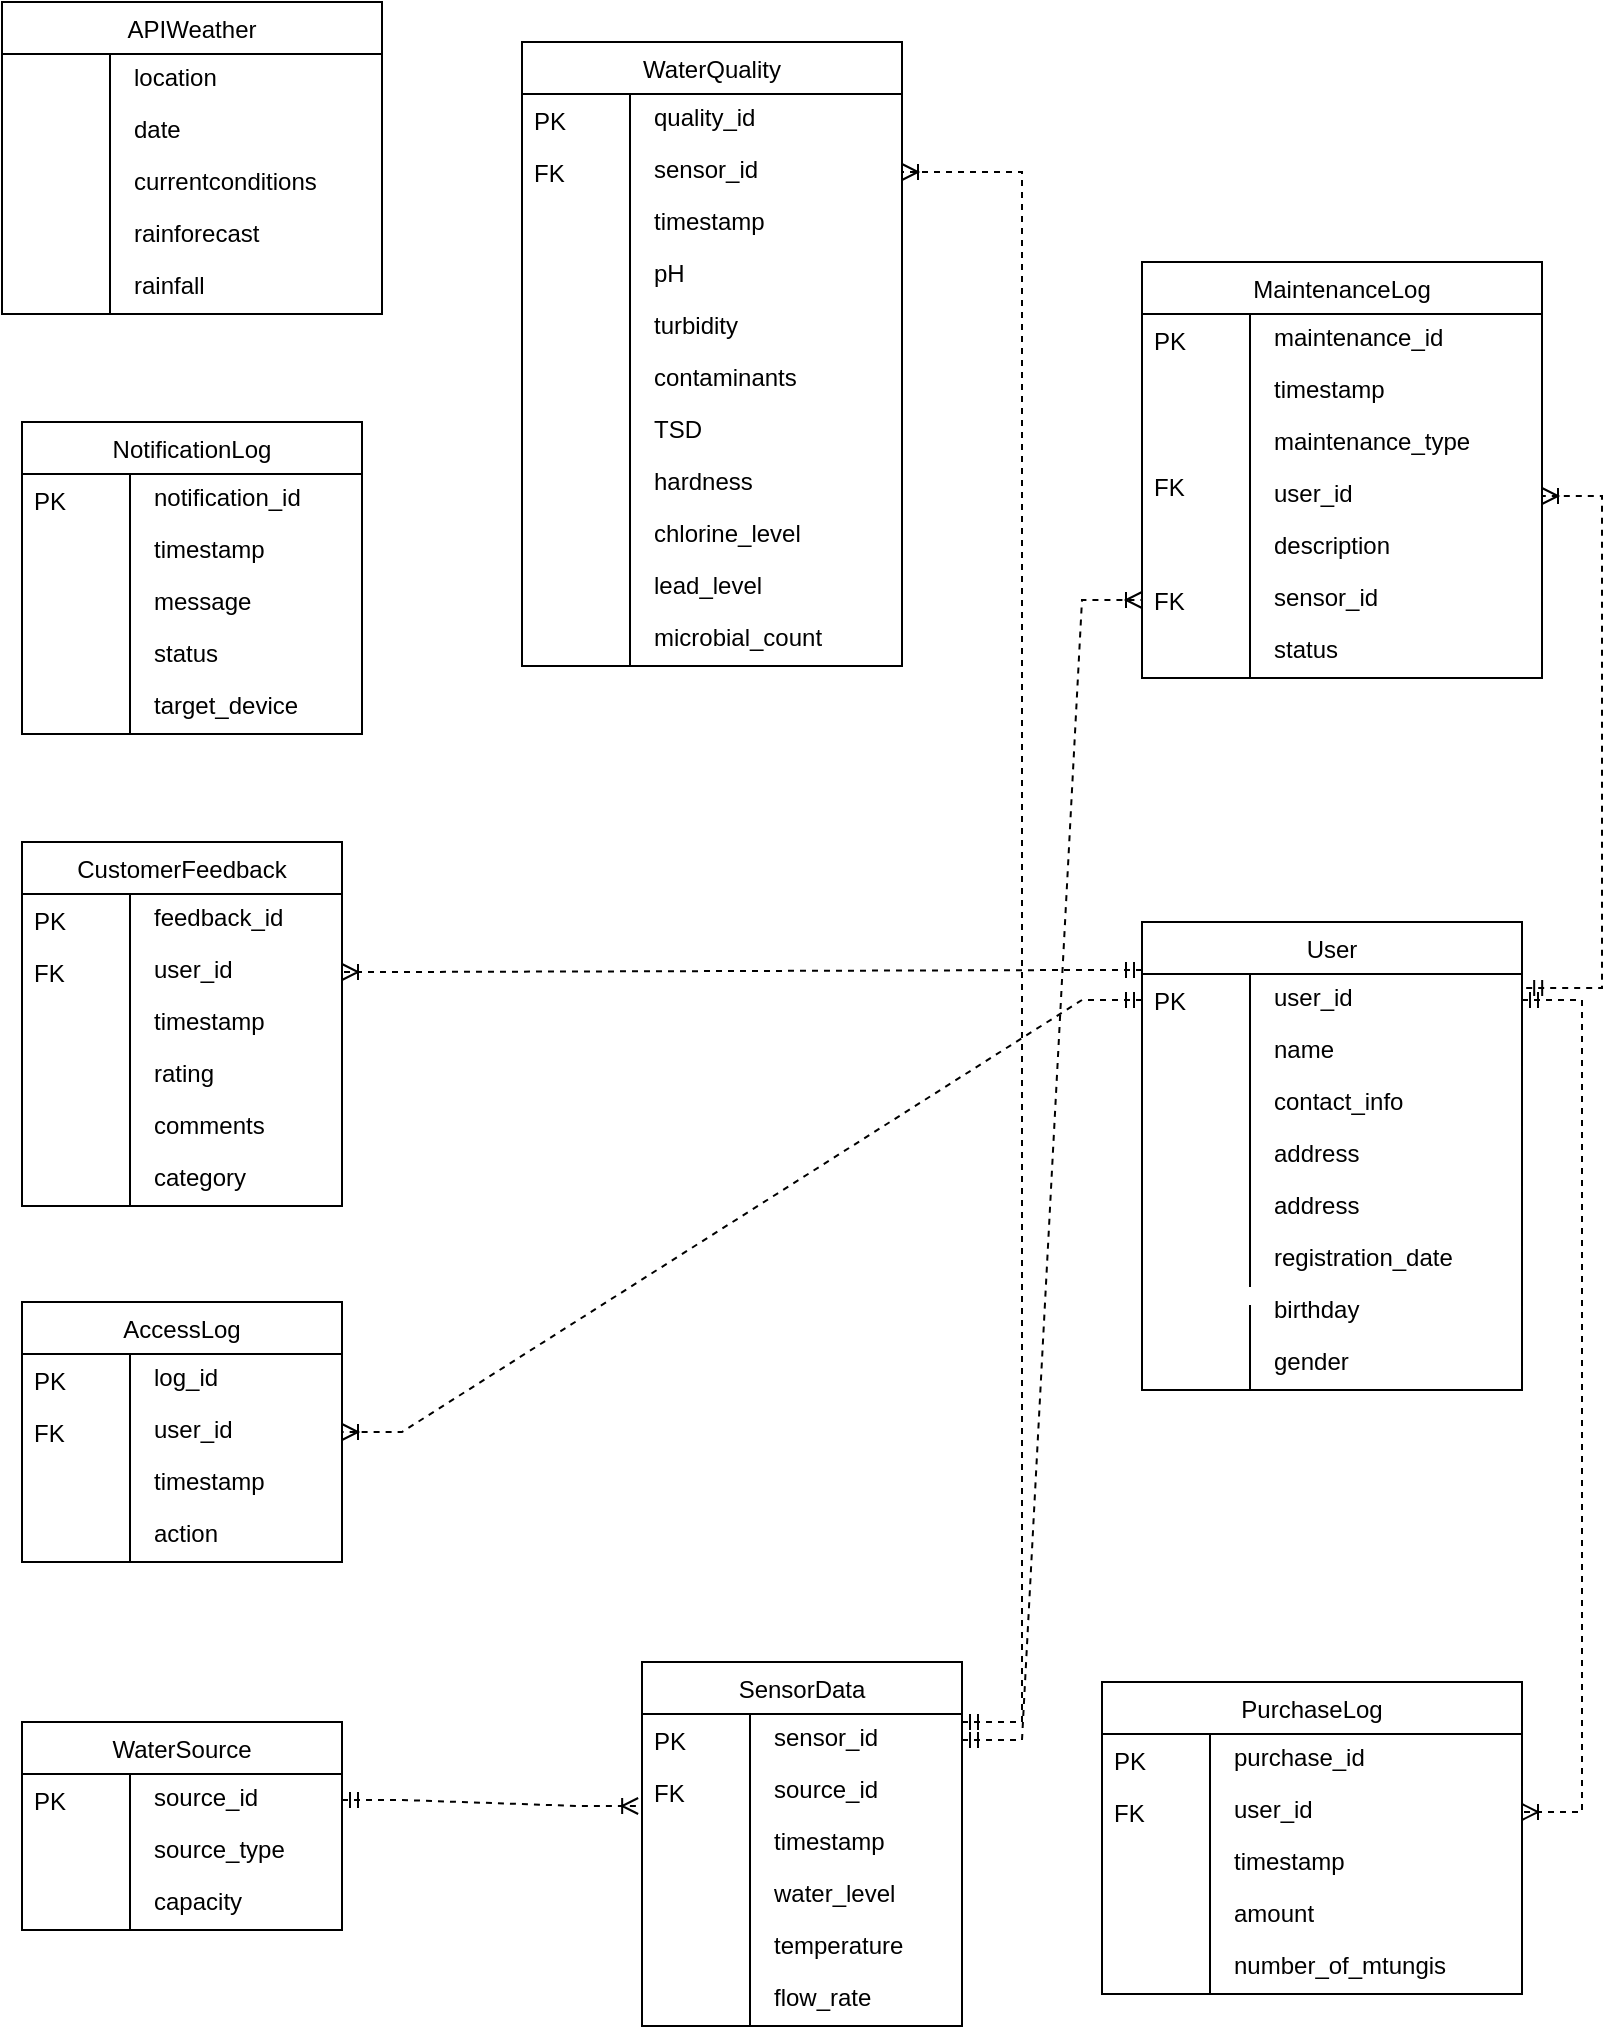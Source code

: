 <mxfile version="22.0.4" type="device">
  <diagram name="Page-1" id="R6bfjDt6MJdIjENFPKws">
    <mxGraphModel dx="2074" dy="1152" grid="1" gridSize="10" guides="1" tooltips="1" connect="1" arrows="1" fold="1" page="1" pageScale="1" pageWidth="850" pageHeight="1100" math="0" shadow="0">
      <root>
        <mxCell id="0" />
        <mxCell id="1" parent="0" />
        <mxCell id="jEGYCRNbMlTYSGlB6SaZ-144" value="User" style="swimlane;fontStyle=0;childLayout=stackLayout;horizontal=1;startSize=26;fillColor=default;horizontalStack=0;resizeParent=1;resizeLast=0;collapsible=1;marginBottom=0;swimlaneFillColor=default;align=center;" parent="1" vertex="1">
          <mxGeometry x="600" y="480" width="190" height="234" as="geometry" />
        </mxCell>
        <mxCell id="jEGYCRNbMlTYSGlB6SaZ-145" value="user_id" style="shape=partialRectangle;top=0;left=0;right=0;bottom=0;align=left;verticalAlign=top;spacingTop=-2;fillColor=none;spacingLeft=64;spacingRight=4;overflow=hidden;rotatable=0;points=[[0,0.5],[1,0.5]];portConstraint=eastwest;dropTarget=0;" parent="jEGYCRNbMlTYSGlB6SaZ-144" vertex="1">
          <mxGeometry y="26" width="190" height="26" as="geometry" />
        </mxCell>
        <mxCell id="jEGYCRNbMlTYSGlB6SaZ-146" value="PK" style="shape=partialRectangle;top=0;left=0;bottom=0;fillColor=none;align=left;verticalAlign=middle;spacingLeft=4;spacingRight=4;overflow=hidden;rotatable=180;points=[];portConstraint=eastwest;part=1;" parent="jEGYCRNbMlTYSGlB6SaZ-145" vertex="1" connectable="0">
          <mxGeometry width="54" height="26" as="geometry" />
        </mxCell>
        <mxCell id="jEGYCRNbMlTYSGlB6SaZ-147" value="name" style="shape=partialRectangle;top=0;left=0;right=0;bottom=0;align=left;verticalAlign=top;spacingTop=-2;fillColor=none;spacingLeft=64;spacingRight=4;overflow=hidden;rotatable=0;points=[[0,0.5],[1,0.5]];portConstraint=eastwest;dropTarget=0;" parent="jEGYCRNbMlTYSGlB6SaZ-144" vertex="1">
          <mxGeometry y="52" width="190" height="26" as="geometry" />
        </mxCell>
        <mxCell id="jEGYCRNbMlTYSGlB6SaZ-148" value="" style="shape=partialRectangle;top=0;left=0;bottom=0;fillColor=none;align=left;verticalAlign=middle;spacingLeft=4;spacingRight=4;overflow=hidden;rotatable=180;points=[];portConstraint=eastwest;part=1;" parent="jEGYCRNbMlTYSGlB6SaZ-147" vertex="1" connectable="0">
          <mxGeometry width="54" height="26" as="geometry" />
        </mxCell>
        <mxCell id="jEGYCRNbMlTYSGlB6SaZ-149" value="contact_info" style="shape=partialRectangle;top=0;left=0;right=0;bottom=0;align=left;verticalAlign=top;spacingTop=-2;fillColor=none;spacingLeft=64;spacingRight=4;overflow=hidden;rotatable=0;points=[[0,0.5],[1,0.5]];portConstraint=eastwest;dropTarget=0;" parent="jEGYCRNbMlTYSGlB6SaZ-144" vertex="1">
          <mxGeometry y="78" width="190" height="26" as="geometry" />
        </mxCell>
        <mxCell id="jEGYCRNbMlTYSGlB6SaZ-150" value="" style="shape=partialRectangle;top=0;left=0;bottom=0;fillColor=none;align=left;verticalAlign=middle;spacingLeft=4;spacingRight=4;overflow=hidden;rotatable=180;points=[];portConstraint=eastwest;part=1;" parent="jEGYCRNbMlTYSGlB6SaZ-149" vertex="1" connectable="0">
          <mxGeometry width="54" height="26" as="geometry" />
        </mxCell>
        <mxCell id="jEGYCRNbMlTYSGlB6SaZ-282" value="address" style="shape=partialRectangle;top=0;left=0;right=0;bottom=0;align=left;verticalAlign=top;spacingTop=-2;fillColor=none;spacingLeft=64;spacingRight=4;overflow=hidden;rotatable=0;points=[[0,0.5],[1,0.5]];portConstraint=eastwest;dropTarget=0;" parent="jEGYCRNbMlTYSGlB6SaZ-144" vertex="1">
          <mxGeometry y="104" width="190" height="26" as="geometry" />
        </mxCell>
        <mxCell id="jEGYCRNbMlTYSGlB6SaZ-283" value="" style="shape=partialRectangle;top=0;left=0;bottom=0;fillColor=none;align=left;verticalAlign=middle;spacingLeft=4;spacingRight=4;overflow=hidden;rotatable=180;points=[];portConstraint=eastwest;part=1;" parent="jEGYCRNbMlTYSGlB6SaZ-282" vertex="1" connectable="0">
          <mxGeometry width="54" height="26" as="geometry" />
        </mxCell>
        <mxCell id="jEGYCRNbMlTYSGlB6SaZ-151" value="address" style="shape=partialRectangle;top=0;left=0;right=0;bottom=0;align=left;verticalAlign=top;spacingTop=-2;fillColor=none;spacingLeft=64;spacingRight=4;overflow=hidden;rotatable=0;points=[[0,0.5],[1,0.5]];portConstraint=eastwest;dropTarget=0;" parent="jEGYCRNbMlTYSGlB6SaZ-144" vertex="1">
          <mxGeometry y="130" width="190" height="26" as="geometry" />
        </mxCell>
        <mxCell id="jEGYCRNbMlTYSGlB6SaZ-152" value="" style="shape=partialRectangle;top=0;left=0;bottom=0;fillColor=none;align=left;verticalAlign=middle;spacingLeft=4;spacingRight=4;overflow=hidden;rotatable=180;points=[];portConstraint=eastwest;part=1;" parent="jEGYCRNbMlTYSGlB6SaZ-151" vertex="1" connectable="0">
          <mxGeometry width="54" height="26" as="geometry" />
        </mxCell>
        <mxCell id="jEGYCRNbMlTYSGlB6SaZ-153" value="registration_date" style="shape=partialRectangle;top=0;left=0;right=0;bottom=0;align=left;verticalAlign=top;spacingTop=-2;fillColor=none;spacingLeft=64;spacingRight=4;overflow=hidden;rotatable=0;points=[[0,0.5],[1,0.5]];portConstraint=eastwest;dropTarget=0;" parent="jEGYCRNbMlTYSGlB6SaZ-144" vertex="1">
          <mxGeometry y="156" width="190" height="26" as="geometry" />
        </mxCell>
        <mxCell id="jEGYCRNbMlTYSGlB6SaZ-154" value="" style="shape=partialRectangle;top=0;left=0;bottom=0;fillColor=none;align=left;verticalAlign=middle;spacingLeft=4;spacingRight=4;overflow=hidden;rotatable=180;points=[];portConstraint=eastwest;part=1;" parent="jEGYCRNbMlTYSGlB6SaZ-153" vertex="1" connectable="0">
          <mxGeometry width="54" height="26" as="geometry" />
        </mxCell>
        <mxCell id="jEGYCRNbMlTYSGlB6SaZ-155" value="birthday" style="shape=partialRectangle;top=0;left=0;right=0;bottom=0;align=left;verticalAlign=top;spacingTop=-2;fillColor=none;spacingLeft=64;spacingRight=4;overflow=hidden;rotatable=0;points=[[0,0.5],[1,0.5]];portConstraint=eastwest;dropTarget=0;" parent="jEGYCRNbMlTYSGlB6SaZ-144" vertex="1">
          <mxGeometry y="182" width="190" height="26" as="geometry" />
        </mxCell>
        <mxCell id="jEGYCRNbMlTYSGlB6SaZ-156" value="" style="shape=partialRectangle;top=0;left=0;bottom=0;fillColor=none;align=left;verticalAlign=middle;spacingLeft=4;spacingRight=4;overflow=hidden;rotatable=180;points=[];portConstraint=eastwest;part=1;" parent="jEGYCRNbMlTYSGlB6SaZ-155" vertex="1" connectable="0">
          <mxGeometry y="10" width="54" height="16" as="geometry" />
        </mxCell>
        <mxCell id="jEGYCRNbMlTYSGlB6SaZ-157" value="gender" style="shape=partialRectangle;top=0;left=0;right=0;bottom=0;align=left;verticalAlign=top;spacingTop=-2;fillColor=none;spacingLeft=64;spacingRight=4;overflow=hidden;rotatable=0;points=[[0,0.5],[1,0.5]];portConstraint=eastwest;dropTarget=0;" parent="jEGYCRNbMlTYSGlB6SaZ-144" vertex="1">
          <mxGeometry y="208" width="190" height="26" as="geometry" />
        </mxCell>
        <mxCell id="jEGYCRNbMlTYSGlB6SaZ-158" value="" style="shape=partialRectangle;top=0;left=0;bottom=0;fillColor=none;align=left;verticalAlign=middle;spacingLeft=4;spacingRight=4;overflow=hidden;rotatable=180;points=[];portConstraint=eastwest;part=1;" parent="jEGYCRNbMlTYSGlB6SaZ-157" vertex="1" connectable="0">
          <mxGeometry width="54" height="26" as="geometry" />
        </mxCell>
        <mxCell id="jEGYCRNbMlTYSGlB6SaZ-159" value="WaterSource" style="swimlane;fontStyle=0;childLayout=stackLayout;horizontal=1;startSize=26;fillColor=default;horizontalStack=0;resizeParent=1;resizeLast=0;collapsible=1;marginBottom=0;swimlaneFillColor=default;align=center;" parent="1" vertex="1">
          <mxGeometry x="40" y="880" width="160" height="104" as="geometry" />
        </mxCell>
        <mxCell id="jEGYCRNbMlTYSGlB6SaZ-160" value="source_id" style="shape=partialRectangle;top=0;left=0;right=0;bottom=0;align=left;verticalAlign=top;spacingTop=-2;fillColor=none;spacingLeft=64;spacingRight=4;overflow=hidden;rotatable=0;points=[[0,0.5],[1,0.5]];portConstraint=eastwest;dropTarget=0;" parent="jEGYCRNbMlTYSGlB6SaZ-159" vertex="1">
          <mxGeometry y="26" width="160" height="26" as="geometry" />
        </mxCell>
        <mxCell id="jEGYCRNbMlTYSGlB6SaZ-161" value="PK" style="shape=partialRectangle;top=0;left=0;bottom=0;fillColor=none;align=left;verticalAlign=middle;spacingLeft=4;spacingRight=4;overflow=hidden;rotatable=180;points=[];portConstraint=eastwest;part=1;" parent="jEGYCRNbMlTYSGlB6SaZ-160" vertex="1" connectable="0">
          <mxGeometry width="54" height="26" as="geometry" />
        </mxCell>
        <mxCell id="jEGYCRNbMlTYSGlB6SaZ-162" value="source_type" style="shape=partialRectangle;top=0;left=0;right=0;bottom=0;align=left;verticalAlign=top;spacingTop=-2;fillColor=none;spacingLeft=64;spacingRight=4;overflow=hidden;rotatable=0;points=[[0,0.5],[1,0.5]];portConstraint=eastwest;dropTarget=0;" parent="jEGYCRNbMlTYSGlB6SaZ-159" vertex="1">
          <mxGeometry y="52" width="160" height="26" as="geometry" />
        </mxCell>
        <mxCell id="jEGYCRNbMlTYSGlB6SaZ-163" value="" style="shape=partialRectangle;top=0;left=0;bottom=0;fillColor=none;align=left;verticalAlign=middle;spacingLeft=4;spacingRight=4;overflow=hidden;rotatable=180;points=[];portConstraint=eastwest;part=1;" parent="jEGYCRNbMlTYSGlB6SaZ-162" vertex="1" connectable="0">
          <mxGeometry width="54" height="26" as="geometry" />
        </mxCell>
        <mxCell id="jEGYCRNbMlTYSGlB6SaZ-164" value="capacity" style="shape=partialRectangle;top=0;left=0;right=0;bottom=0;align=left;verticalAlign=top;spacingTop=-2;fillColor=none;spacingLeft=64;spacingRight=4;overflow=hidden;rotatable=0;points=[[0,0.5],[1,0.5]];portConstraint=eastwest;dropTarget=0;" parent="jEGYCRNbMlTYSGlB6SaZ-159" vertex="1">
          <mxGeometry y="78" width="160" height="26" as="geometry" />
        </mxCell>
        <mxCell id="jEGYCRNbMlTYSGlB6SaZ-165" value="" style="shape=partialRectangle;top=0;left=0;bottom=0;fillColor=none;align=left;verticalAlign=middle;spacingLeft=4;spacingRight=4;overflow=hidden;rotatable=180;points=[];portConstraint=eastwest;part=1;" parent="jEGYCRNbMlTYSGlB6SaZ-164" vertex="1" connectable="0">
          <mxGeometry width="54" height="26" as="geometry" />
        </mxCell>
        <mxCell id="jEGYCRNbMlTYSGlB6SaZ-166" value="SensorData" style="swimlane;fontStyle=0;childLayout=stackLayout;horizontal=1;startSize=26;fillColor=default;horizontalStack=0;resizeParent=1;resizeLast=0;collapsible=1;marginBottom=0;swimlaneFillColor=default;align=center;" parent="1" vertex="1">
          <mxGeometry x="350" y="850" width="160" height="182" as="geometry" />
        </mxCell>
        <mxCell id="jEGYCRNbMlTYSGlB6SaZ-167" value="sensor_id" style="shape=partialRectangle;top=0;left=0;right=0;bottom=0;align=left;verticalAlign=top;spacingTop=-2;fillColor=none;spacingLeft=64;spacingRight=4;overflow=hidden;rotatable=0;points=[[0,0.5],[1,0.5]];portConstraint=eastwest;dropTarget=0;" parent="jEGYCRNbMlTYSGlB6SaZ-166" vertex="1">
          <mxGeometry y="26" width="160" height="26" as="geometry" />
        </mxCell>
        <mxCell id="jEGYCRNbMlTYSGlB6SaZ-168" value="PK" style="shape=partialRectangle;top=0;left=0;bottom=0;fillColor=none;align=left;verticalAlign=middle;spacingLeft=4;spacingRight=4;overflow=hidden;rotatable=180;points=[];portConstraint=eastwest;part=1;" parent="jEGYCRNbMlTYSGlB6SaZ-167" vertex="1" connectable="0">
          <mxGeometry width="54" height="26" as="geometry" />
        </mxCell>
        <mxCell id="jEGYCRNbMlTYSGlB6SaZ-169" value="source_id" style="shape=partialRectangle;top=0;left=0;right=0;bottom=0;align=left;verticalAlign=top;spacingTop=-2;fillColor=none;spacingLeft=64;spacingRight=4;overflow=hidden;rotatable=0;points=[[0,0.5],[1,0.5]];portConstraint=eastwest;dropTarget=0;" parent="jEGYCRNbMlTYSGlB6SaZ-166" vertex="1">
          <mxGeometry y="52" width="160" height="26" as="geometry" />
        </mxCell>
        <mxCell id="jEGYCRNbMlTYSGlB6SaZ-170" value="FK" style="shape=partialRectangle;top=0;left=0;bottom=0;fillColor=none;align=left;verticalAlign=middle;spacingLeft=4;spacingRight=4;overflow=hidden;rotatable=180;points=[];portConstraint=eastwest;part=1;" parent="jEGYCRNbMlTYSGlB6SaZ-169" vertex="1" connectable="0">
          <mxGeometry width="54" height="26" as="geometry" />
        </mxCell>
        <mxCell id="jEGYCRNbMlTYSGlB6SaZ-171" value="timestamp" style="shape=partialRectangle;top=0;left=0;right=0;bottom=0;align=left;verticalAlign=top;spacingTop=-2;fillColor=none;spacingLeft=64;spacingRight=4;overflow=hidden;rotatable=0;points=[[0,0.5],[1,0.5]];portConstraint=eastwest;dropTarget=0;" parent="jEGYCRNbMlTYSGlB6SaZ-166" vertex="1">
          <mxGeometry y="78" width="160" height="26" as="geometry" />
        </mxCell>
        <mxCell id="jEGYCRNbMlTYSGlB6SaZ-172" value="" style="shape=partialRectangle;top=0;left=0;bottom=0;fillColor=none;align=left;verticalAlign=middle;spacingLeft=4;spacingRight=4;overflow=hidden;rotatable=180;points=[];portConstraint=eastwest;part=1;" parent="jEGYCRNbMlTYSGlB6SaZ-171" vertex="1" connectable="0">
          <mxGeometry width="54" height="26" as="geometry" />
        </mxCell>
        <mxCell id="jEGYCRNbMlTYSGlB6SaZ-173" value="water_level" style="shape=partialRectangle;top=0;left=0;right=0;bottom=0;align=left;verticalAlign=top;spacingTop=-2;fillColor=none;spacingLeft=64;spacingRight=4;overflow=hidden;rotatable=0;points=[[0,0.5],[1,0.5]];portConstraint=eastwest;dropTarget=0;" parent="jEGYCRNbMlTYSGlB6SaZ-166" vertex="1">
          <mxGeometry y="104" width="160" height="26" as="geometry" />
        </mxCell>
        <mxCell id="jEGYCRNbMlTYSGlB6SaZ-174" value="" style="shape=partialRectangle;top=0;left=0;bottom=0;fillColor=none;align=left;verticalAlign=middle;spacingLeft=4;spacingRight=4;overflow=hidden;rotatable=180;points=[];portConstraint=eastwest;part=1;" parent="jEGYCRNbMlTYSGlB6SaZ-173" vertex="1" connectable="0">
          <mxGeometry width="54" height="26" as="geometry" />
        </mxCell>
        <mxCell id="jEGYCRNbMlTYSGlB6SaZ-175" value="temperature" style="shape=partialRectangle;top=0;left=0;right=0;bottom=0;align=left;verticalAlign=top;spacingTop=-2;fillColor=none;spacingLeft=64;spacingRight=4;overflow=hidden;rotatable=0;points=[[0,0.5],[1,0.5]];portConstraint=eastwest;dropTarget=0;" parent="jEGYCRNbMlTYSGlB6SaZ-166" vertex="1">
          <mxGeometry y="130" width="160" height="26" as="geometry" />
        </mxCell>
        <mxCell id="jEGYCRNbMlTYSGlB6SaZ-176" value="" style="shape=partialRectangle;top=0;left=0;bottom=0;fillColor=none;align=left;verticalAlign=middle;spacingLeft=4;spacingRight=4;overflow=hidden;rotatable=180;points=[];portConstraint=eastwest;part=1;" parent="jEGYCRNbMlTYSGlB6SaZ-175" vertex="1" connectable="0">
          <mxGeometry width="54" height="26" as="geometry" />
        </mxCell>
        <mxCell id="jEGYCRNbMlTYSGlB6SaZ-177" value="flow_rate" style="shape=partialRectangle;top=0;left=0;right=0;bottom=0;align=left;verticalAlign=top;spacingTop=-2;fillColor=none;spacingLeft=64;spacingRight=4;overflow=hidden;rotatable=0;points=[[0,0.5],[1,0.5]];portConstraint=eastwest;dropTarget=0;" parent="jEGYCRNbMlTYSGlB6SaZ-166" vertex="1">
          <mxGeometry y="156" width="160" height="26" as="geometry" />
        </mxCell>
        <mxCell id="jEGYCRNbMlTYSGlB6SaZ-178" value="" style="shape=partialRectangle;top=0;left=0;bottom=0;fillColor=none;align=left;verticalAlign=middle;spacingLeft=4;spacingRight=4;overflow=hidden;rotatable=180;points=[];portConstraint=eastwest;part=1;" parent="jEGYCRNbMlTYSGlB6SaZ-177" vertex="1" connectable="0">
          <mxGeometry width="54" height="26" as="geometry" />
        </mxCell>
        <mxCell id="jEGYCRNbMlTYSGlB6SaZ-179" value="NotificationLog" style="swimlane;fontStyle=0;childLayout=stackLayout;horizontal=1;startSize=26;fillColor=default;horizontalStack=0;resizeParent=1;resizeLast=0;collapsible=1;marginBottom=0;swimlaneFillColor=default;align=center;" parent="1" vertex="1">
          <mxGeometry x="40" y="230" width="170" height="156" as="geometry" />
        </mxCell>
        <mxCell id="jEGYCRNbMlTYSGlB6SaZ-180" value="notification_id" style="shape=partialRectangle;top=0;left=0;right=0;bottom=0;align=left;verticalAlign=top;spacingTop=-2;fillColor=none;spacingLeft=64;spacingRight=4;overflow=hidden;rotatable=0;points=[[0,0.5],[1,0.5]];portConstraint=eastwest;dropTarget=0;" parent="jEGYCRNbMlTYSGlB6SaZ-179" vertex="1">
          <mxGeometry y="26" width="170" height="26" as="geometry" />
        </mxCell>
        <mxCell id="jEGYCRNbMlTYSGlB6SaZ-181" value="PK" style="shape=partialRectangle;top=0;left=0;bottom=0;fillColor=none;align=left;verticalAlign=middle;spacingLeft=4;spacingRight=4;overflow=hidden;rotatable=180;points=[];portConstraint=eastwest;part=1;" parent="jEGYCRNbMlTYSGlB6SaZ-180" vertex="1" connectable="0">
          <mxGeometry width="54" height="26" as="geometry" />
        </mxCell>
        <mxCell id="jEGYCRNbMlTYSGlB6SaZ-182" value="timestamp" style="shape=partialRectangle;top=0;left=0;right=0;bottom=0;align=left;verticalAlign=top;spacingTop=-2;fillColor=none;spacingLeft=64;spacingRight=4;overflow=hidden;rotatable=0;points=[[0,0.5],[1,0.5]];portConstraint=eastwest;dropTarget=0;" parent="jEGYCRNbMlTYSGlB6SaZ-179" vertex="1">
          <mxGeometry y="52" width="170" height="26" as="geometry" />
        </mxCell>
        <mxCell id="jEGYCRNbMlTYSGlB6SaZ-183" value="" style="shape=partialRectangle;top=0;left=0;bottom=0;fillColor=none;align=left;verticalAlign=middle;spacingLeft=4;spacingRight=4;overflow=hidden;rotatable=180;points=[];portConstraint=eastwest;part=1;" parent="jEGYCRNbMlTYSGlB6SaZ-182" vertex="1" connectable="0">
          <mxGeometry width="54" height="26" as="geometry" />
        </mxCell>
        <mxCell id="jEGYCRNbMlTYSGlB6SaZ-184" value="message" style="shape=partialRectangle;top=0;left=0;right=0;bottom=0;align=left;verticalAlign=top;spacingTop=-2;fillColor=none;spacingLeft=64;spacingRight=4;overflow=hidden;rotatable=0;points=[[0,0.5],[1,0.5]];portConstraint=eastwest;dropTarget=0;" parent="jEGYCRNbMlTYSGlB6SaZ-179" vertex="1">
          <mxGeometry y="78" width="170" height="26" as="geometry" />
        </mxCell>
        <mxCell id="jEGYCRNbMlTYSGlB6SaZ-185" value="" style="shape=partialRectangle;top=0;left=0;bottom=0;fillColor=none;align=left;verticalAlign=middle;spacingLeft=4;spacingRight=4;overflow=hidden;rotatable=180;points=[];portConstraint=eastwest;part=1;" parent="jEGYCRNbMlTYSGlB6SaZ-184" vertex="1" connectable="0">
          <mxGeometry width="54" height="26" as="geometry" />
        </mxCell>
        <mxCell id="jEGYCRNbMlTYSGlB6SaZ-186" value="status" style="shape=partialRectangle;top=0;left=0;right=0;bottom=0;align=left;verticalAlign=top;spacingTop=-2;fillColor=none;spacingLeft=64;spacingRight=4;overflow=hidden;rotatable=0;points=[[0,0.5],[1,0.5]];portConstraint=eastwest;dropTarget=0;" parent="jEGYCRNbMlTYSGlB6SaZ-179" vertex="1">
          <mxGeometry y="104" width="170" height="26" as="geometry" />
        </mxCell>
        <mxCell id="jEGYCRNbMlTYSGlB6SaZ-187" value="" style="shape=partialRectangle;top=0;left=0;bottom=0;fillColor=none;align=left;verticalAlign=middle;spacingLeft=4;spacingRight=4;overflow=hidden;rotatable=180;points=[];portConstraint=eastwest;part=1;" parent="jEGYCRNbMlTYSGlB6SaZ-186" vertex="1" connectable="0">
          <mxGeometry width="54" height="26" as="geometry" />
        </mxCell>
        <mxCell id="jEGYCRNbMlTYSGlB6SaZ-188" value="target_device" style="shape=partialRectangle;top=0;left=0;right=0;bottom=0;align=left;verticalAlign=top;spacingTop=-2;fillColor=none;spacingLeft=64;spacingRight=4;overflow=hidden;rotatable=0;points=[[0,0.5],[1,0.5]];portConstraint=eastwest;dropTarget=0;" parent="jEGYCRNbMlTYSGlB6SaZ-179" vertex="1">
          <mxGeometry y="130" width="170" height="26" as="geometry" />
        </mxCell>
        <mxCell id="jEGYCRNbMlTYSGlB6SaZ-189" value="" style="shape=partialRectangle;top=0;left=0;bottom=0;fillColor=none;align=left;verticalAlign=middle;spacingLeft=4;spacingRight=4;overflow=hidden;rotatable=180;points=[];portConstraint=eastwest;part=1;" parent="jEGYCRNbMlTYSGlB6SaZ-188" vertex="1" connectable="0">
          <mxGeometry width="54" height="26" as="geometry" />
        </mxCell>
        <mxCell id="jEGYCRNbMlTYSGlB6SaZ-190" value="AccessLog" style="swimlane;fontStyle=0;childLayout=stackLayout;horizontal=1;startSize=26;fillColor=default;horizontalStack=0;resizeParent=1;resizeLast=0;collapsible=1;marginBottom=0;swimlaneFillColor=default;align=center;" parent="1" vertex="1">
          <mxGeometry x="40" y="670" width="160" height="130" as="geometry" />
        </mxCell>
        <mxCell id="jEGYCRNbMlTYSGlB6SaZ-191" value="log_id" style="shape=partialRectangle;top=0;left=0;right=0;bottom=0;align=left;verticalAlign=top;spacingTop=-2;fillColor=none;spacingLeft=64;spacingRight=4;overflow=hidden;rotatable=0;points=[[0,0.5],[1,0.5]];portConstraint=eastwest;dropTarget=0;" parent="jEGYCRNbMlTYSGlB6SaZ-190" vertex="1">
          <mxGeometry y="26" width="160" height="26" as="geometry" />
        </mxCell>
        <mxCell id="jEGYCRNbMlTYSGlB6SaZ-192" value="PK" style="shape=partialRectangle;top=0;left=0;bottom=0;fillColor=none;align=left;verticalAlign=middle;spacingLeft=4;spacingRight=4;overflow=hidden;rotatable=180;points=[];portConstraint=eastwest;part=1;" parent="jEGYCRNbMlTYSGlB6SaZ-191" vertex="1" connectable="0">
          <mxGeometry width="54" height="26" as="geometry" />
        </mxCell>
        <mxCell id="jEGYCRNbMlTYSGlB6SaZ-193" value="user_id" style="shape=partialRectangle;top=0;left=0;right=0;bottom=0;align=left;verticalAlign=top;spacingTop=-2;fillColor=none;spacingLeft=64;spacingRight=4;overflow=hidden;rotatable=0;points=[[0,0.5],[1,0.5]];portConstraint=eastwest;dropTarget=0;" parent="jEGYCRNbMlTYSGlB6SaZ-190" vertex="1">
          <mxGeometry y="52" width="160" height="26" as="geometry" />
        </mxCell>
        <mxCell id="jEGYCRNbMlTYSGlB6SaZ-194" value="FK" style="shape=partialRectangle;top=0;left=0;bottom=0;fillColor=none;align=left;verticalAlign=middle;spacingLeft=4;spacingRight=4;overflow=hidden;rotatable=180;points=[];portConstraint=eastwest;part=1;" parent="jEGYCRNbMlTYSGlB6SaZ-193" vertex="1" connectable="0">
          <mxGeometry width="54" height="26" as="geometry" />
        </mxCell>
        <mxCell id="jEGYCRNbMlTYSGlB6SaZ-195" value="timestamp" style="shape=partialRectangle;top=0;left=0;right=0;bottom=0;align=left;verticalAlign=top;spacingTop=-2;fillColor=none;spacingLeft=64;spacingRight=4;overflow=hidden;rotatable=0;points=[[0,0.5],[1,0.5]];portConstraint=eastwest;dropTarget=0;" parent="jEGYCRNbMlTYSGlB6SaZ-190" vertex="1">
          <mxGeometry y="78" width="160" height="26" as="geometry" />
        </mxCell>
        <mxCell id="jEGYCRNbMlTYSGlB6SaZ-196" value="" style="shape=partialRectangle;top=0;left=0;bottom=0;fillColor=none;align=left;verticalAlign=middle;spacingLeft=4;spacingRight=4;overflow=hidden;rotatable=180;points=[];portConstraint=eastwest;part=1;" parent="jEGYCRNbMlTYSGlB6SaZ-195" vertex="1" connectable="0">
          <mxGeometry width="54" height="26" as="geometry" />
        </mxCell>
        <mxCell id="jEGYCRNbMlTYSGlB6SaZ-197" value="action" style="shape=partialRectangle;top=0;left=0;right=0;bottom=0;align=left;verticalAlign=top;spacingTop=-2;fillColor=none;spacingLeft=64;spacingRight=4;overflow=hidden;rotatable=0;points=[[0,0.5],[1,0.5]];portConstraint=eastwest;dropTarget=0;" parent="jEGYCRNbMlTYSGlB6SaZ-190" vertex="1">
          <mxGeometry y="104" width="160" height="26" as="geometry" />
        </mxCell>
        <mxCell id="jEGYCRNbMlTYSGlB6SaZ-198" value="" style="shape=partialRectangle;top=0;left=0;bottom=0;fillColor=none;align=left;verticalAlign=middle;spacingLeft=4;spacingRight=4;overflow=hidden;rotatable=180;points=[];portConstraint=eastwest;part=1;" parent="jEGYCRNbMlTYSGlB6SaZ-197" vertex="1" connectable="0">
          <mxGeometry width="54" height="26" as="geometry" />
        </mxCell>
        <mxCell id="jEGYCRNbMlTYSGlB6SaZ-199" value="PurchaseLog" style="swimlane;fontStyle=0;childLayout=stackLayout;horizontal=1;startSize=26;fillColor=default;horizontalStack=0;resizeParent=1;resizeLast=0;collapsible=1;marginBottom=0;swimlaneFillColor=default;align=center;" parent="1" vertex="1">
          <mxGeometry x="580" y="860" width="210" height="156" as="geometry" />
        </mxCell>
        <mxCell id="jEGYCRNbMlTYSGlB6SaZ-200" value="purchase_id" style="shape=partialRectangle;top=0;left=0;right=0;bottom=0;align=left;verticalAlign=top;spacingTop=-2;fillColor=none;spacingLeft=64;spacingRight=4;overflow=hidden;rotatable=0;points=[[0,0.5],[1,0.5]];portConstraint=eastwest;dropTarget=0;" parent="jEGYCRNbMlTYSGlB6SaZ-199" vertex="1">
          <mxGeometry y="26" width="210" height="26" as="geometry" />
        </mxCell>
        <mxCell id="jEGYCRNbMlTYSGlB6SaZ-201" value="PK" style="shape=partialRectangle;top=0;left=0;bottom=0;fillColor=none;align=left;verticalAlign=middle;spacingLeft=4;spacingRight=4;overflow=hidden;rotatable=180;points=[];portConstraint=eastwest;part=1;" parent="jEGYCRNbMlTYSGlB6SaZ-200" vertex="1" connectable="0">
          <mxGeometry width="54" height="26" as="geometry" />
        </mxCell>
        <mxCell id="jEGYCRNbMlTYSGlB6SaZ-202" value="user_id" style="shape=partialRectangle;top=0;left=0;right=0;bottom=0;align=left;verticalAlign=top;spacingTop=-2;fillColor=none;spacingLeft=64;spacingRight=4;overflow=hidden;rotatable=0;points=[[0,0.5],[1,0.5]];portConstraint=eastwest;dropTarget=0;" parent="jEGYCRNbMlTYSGlB6SaZ-199" vertex="1">
          <mxGeometry y="52" width="210" height="26" as="geometry" />
        </mxCell>
        <mxCell id="jEGYCRNbMlTYSGlB6SaZ-203" value="FK" style="shape=partialRectangle;top=0;left=0;bottom=0;fillColor=none;align=left;verticalAlign=middle;spacingLeft=4;spacingRight=4;overflow=hidden;rotatable=180;points=[];portConstraint=eastwest;part=1;" parent="jEGYCRNbMlTYSGlB6SaZ-202" vertex="1" connectable="0">
          <mxGeometry width="54" height="26" as="geometry" />
        </mxCell>
        <mxCell id="jEGYCRNbMlTYSGlB6SaZ-204" value="timestamp" style="shape=partialRectangle;top=0;left=0;right=0;bottom=0;align=left;verticalAlign=top;spacingTop=-2;fillColor=none;spacingLeft=64;spacingRight=4;overflow=hidden;rotatable=0;points=[[0,0.5],[1,0.5]];portConstraint=eastwest;dropTarget=0;" parent="jEGYCRNbMlTYSGlB6SaZ-199" vertex="1">
          <mxGeometry y="78" width="210" height="26" as="geometry" />
        </mxCell>
        <mxCell id="jEGYCRNbMlTYSGlB6SaZ-205" value="" style="shape=partialRectangle;top=0;left=0;bottom=0;fillColor=none;align=left;verticalAlign=middle;spacingLeft=4;spacingRight=4;overflow=hidden;rotatable=180;points=[];portConstraint=eastwest;part=1;" parent="jEGYCRNbMlTYSGlB6SaZ-204" vertex="1" connectable="0">
          <mxGeometry width="54" height="26" as="geometry" />
        </mxCell>
        <mxCell id="jEGYCRNbMlTYSGlB6SaZ-206" value="amount" style="shape=partialRectangle;top=0;left=0;right=0;bottom=0;align=left;verticalAlign=top;spacingTop=-2;fillColor=none;spacingLeft=64;spacingRight=4;overflow=hidden;rotatable=0;points=[[0,0.5],[1,0.5]];portConstraint=eastwest;dropTarget=0;" parent="jEGYCRNbMlTYSGlB6SaZ-199" vertex="1">
          <mxGeometry y="104" width="210" height="26" as="geometry" />
        </mxCell>
        <mxCell id="jEGYCRNbMlTYSGlB6SaZ-207" value="" style="shape=partialRectangle;top=0;left=0;bottom=0;fillColor=none;align=left;verticalAlign=middle;spacingLeft=4;spacingRight=4;overflow=hidden;rotatable=180;points=[];portConstraint=eastwest;part=1;" parent="jEGYCRNbMlTYSGlB6SaZ-206" vertex="1" connectable="0">
          <mxGeometry width="54" height="26" as="geometry" />
        </mxCell>
        <mxCell id="jEGYCRNbMlTYSGlB6SaZ-208" value="number_of_mtungis&#x9;" style="shape=partialRectangle;top=0;left=0;right=0;bottom=0;align=left;verticalAlign=top;spacingTop=-2;fillColor=none;spacingLeft=64;spacingRight=4;overflow=hidden;rotatable=0;points=[[0,0.5],[1,0.5]];portConstraint=eastwest;dropTarget=0;" parent="jEGYCRNbMlTYSGlB6SaZ-199" vertex="1">
          <mxGeometry y="130" width="210" height="26" as="geometry" />
        </mxCell>
        <mxCell id="jEGYCRNbMlTYSGlB6SaZ-209" value="" style="shape=partialRectangle;top=0;left=0;bottom=0;fillColor=none;align=left;verticalAlign=middle;spacingLeft=4;spacingRight=4;overflow=hidden;rotatable=180;points=[];portConstraint=eastwest;part=1;" parent="jEGYCRNbMlTYSGlB6SaZ-208" vertex="1" connectable="0">
          <mxGeometry width="54" height="26" as="geometry" />
        </mxCell>
        <mxCell id="jEGYCRNbMlTYSGlB6SaZ-210" value="WaterQuality" style="swimlane;fontStyle=0;childLayout=stackLayout;horizontal=1;startSize=26;fillColor=default;horizontalStack=0;resizeParent=1;resizeLast=0;collapsible=1;marginBottom=0;swimlaneFillColor=default;align=center;" parent="1" vertex="1">
          <mxGeometry x="290" y="40" width="190" height="312" as="geometry" />
        </mxCell>
        <mxCell id="jEGYCRNbMlTYSGlB6SaZ-211" value="quality_id" style="shape=partialRectangle;top=0;left=0;right=0;bottom=0;align=left;verticalAlign=top;spacingTop=-2;fillColor=none;spacingLeft=64;spacingRight=4;overflow=hidden;rotatable=0;points=[[0,0.5],[1,0.5]];portConstraint=eastwest;dropTarget=0;" parent="jEGYCRNbMlTYSGlB6SaZ-210" vertex="1">
          <mxGeometry y="26" width="190" height="26" as="geometry" />
        </mxCell>
        <mxCell id="jEGYCRNbMlTYSGlB6SaZ-212" value="PK" style="shape=partialRectangle;top=0;left=0;bottom=0;fillColor=none;align=left;verticalAlign=middle;spacingLeft=4;spacingRight=4;overflow=hidden;rotatable=180;points=[];portConstraint=eastwest;part=1;" parent="jEGYCRNbMlTYSGlB6SaZ-211" vertex="1" connectable="0">
          <mxGeometry width="54" height="26" as="geometry" />
        </mxCell>
        <mxCell id="jEGYCRNbMlTYSGlB6SaZ-213" value="sensor_id" style="shape=partialRectangle;top=0;left=0;right=0;bottom=0;align=left;verticalAlign=top;spacingTop=-2;fillColor=none;spacingLeft=64;spacingRight=4;overflow=hidden;rotatable=0;points=[[0,0.5],[1,0.5]];portConstraint=eastwest;dropTarget=0;" parent="jEGYCRNbMlTYSGlB6SaZ-210" vertex="1">
          <mxGeometry y="52" width="190" height="26" as="geometry" />
        </mxCell>
        <mxCell id="jEGYCRNbMlTYSGlB6SaZ-214" value="FK" style="shape=partialRectangle;top=0;left=0;bottom=0;fillColor=none;align=left;verticalAlign=middle;spacingLeft=4;spacingRight=4;overflow=hidden;rotatable=180;points=[];portConstraint=eastwest;part=1;" parent="jEGYCRNbMlTYSGlB6SaZ-213" vertex="1" connectable="0">
          <mxGeometry width="54" height="26" as="geometry" />
        </mxCell>
        <mxCell id="jEGYCRNbMlTYSGlB6SaZ-215" value="timestamp" style="shape=partialRectangle;top=0;left=0;right=0;bottom=0;align=left;verticalAlign=top;spacingTop=-2;fillColor=none;spacingLeft=64;spacingRight=4;overflow=hidden;rotatable=0;points=[[0,0.5],[1,0.5]];portConstraint=eastwest;dropTarget=0;" parent="jEGYCRNbMlTYSGlB6SaZ-210" vertex="1">
          <mxGeometry y="78" width="190" height="26" as="geometry" />
        </mxCell>
        <mxCell id="jEGYCRNbMlTYSGlB6SaZ-216" value="" style="shape=partialRectangle;top=0;left=0;bottom=0;fillColor=none;align=left;verticalAlign=middle;spacingLeft=4;spacingRight=4;overflow=hidden;rotatable=180;points=[];portConstraint=eastwest;part=1;" parent="jEGYCRNbMlTYSGlB6SaZ-215" vertex="1" connectable="0">
          <mxGeometry width="54" height="26" as="geometry" />
        </mxCell>
        <mxCell id="jEGYCRNbMlTYSGlB6SaZ-217" value="pH" style="shape=partialRectangle;top=0;left=0;right=0;bottom=0;align=left;verticalAlign=top;spacingTop=-2;fillColor=none;spacingLeft=64;spacingRight=4;overflow=hidden;rotatable=0;points=[[0,0.5],[1,0.5]];portConstraint=eastwest;dropTarget=0;" parent="jEGYCRNbMlTYSGlB6SaZ-210" vertex="1">
          <mxGeometry y="104" width="190" height="26" as="geometry" />
        </mxCell>
        <mxCell id="jEGYCRNbMlTYSGlB6SaZ-218" value="" style="shape=partialRectangle;top=0;left=0;bottom=0;fillColor=none;align=left;verticalAlign=middle;spacingLeft=4;spacingRight=4;overflow=hidden;rotatable=180;points=[];portConstraint=eastwest;part=1;" parent="jEGYCRNbMlTYSGlB6SaZ-217" vertex="1" connectable="0">
          <mxGeometry width="54" height="26" as="geometry" />
        </mxCell>
        <mxCell id="jEGYCRNbMlTYSGlB6SaZ-219" value="turbidity" style="shape=partialRectangle;top=0;left=0;right=0;bottom=0;align=left;verticalAlign=top;spacingTop=-2;fillColor=none;spacingLeft=64;spacingRight=4;overflow=hidden;rotatable=0;points=[[0,0.5],[1,0.5]];portConstraint=eastwest;dropTarget=0;" parent="jEGYCRNbMlTYSGlB6SaZ-210" vertex="1">
          <mxGeometry y="130" width="190" height="26" as="geometry" />
        </mxCell>
        <mxCell id="jEGYCRNbMlTYSGlB6SaZ-220" value="" style="shape=partialRectangle;top=0;left=0;bottom=0;fillColor=none;align=left;verticalAlign=middle;spacingLeft=4;spacingRight=4;overflow=hidden;rotatable=180;points=[];portConstraint=eastwest;part=1;" parent="jEGYCRNbMlTYSGlB6SaZ-219" vertex="1" connectable="0">
          <mxGeometry width="54" height="26" as="geometry" />
        </mxCell>
        <mxCell id="jEGYCRNbMlTYSGlB6SaZ-221" value="contaminants" style="shape=partialRectangle;top=0;left=0;right=0;bottom=0;align=left;verticalAlign=top;spacingTop=-2;fillColor=none;spacingLeft=64;spacingRight=4;overflow=hidden;rotatable=0;points=[[0,0.5],[1,0.5]];portConstraint=eastwest;dropTarget=0;" parent="jEGYCRNbMlTYSGlB6SaZ-210" vertex="1">
          <mxGeometry y="156" width="190" height="26" as="geometry" />
        </mxCell>
        <mxCell id="jEGYCRNbMlTYSGlB6SaZ-222" value="" style="shape=partialRectangle;top=0;left=0;bottom=0;fillColor=none;align=left;verticalAlign=middle;spacingLeft=4;spacingRight=4;overflow=hidden;rotatable=180;points=[];portConstraint=eastwest;part=1;" parent="jEGYCRNbMlTYSGlB6SaZ-221" vertex="1" connectable="0">
          <mxGeometry width="54" height="26" as="geometry" />
        </mxCell>
        <mxCell id="jEGYCRNbMlTYSGlB6SaZ-223" value="TSD" style="shape=partialRectangle;top=0;left=0;right=0;bottom=0;align=left;verticalAlign=top;spacingTop=-2;fillColor=none;spacingLeft=64;spacingRight=4;overflow=hidden;rotatable=0;points=[[0,0.5],[1,0.5]];portConstraint=eastwest;dropTarget=0;" parent="jEGYCRNbMlTYSGlB6SaZ-210" vertex="1">
          <mxGeometry y="182" width="190" height="26" as="geometry" />
        </mxCell>
        <mxCell id="jEGYCRNbMlTYSGlB6SaZ-224" value="" style="shape=partialRectangle;top=0;left=0;bottom=0;fillColor=none;align=left;verticalAlign=middle;spacingLeft=4;spacingRight=4;overflow=hidden;rotatable=180;points=[];portConstraint=eastwest;part=1;" parent="jEGYCRNbMlTYSGlB6SaZ-223" vertex="1" connectable="0">
          <mxGeometry width="54" height="26" as="geometry" />
        </mxCell>
        <mxCell id="jEGYCRNbMlTYSGlB6SaZ-225" value="hardness" style="shape=partialRectangle;top=0;left=0;right=0;bottom=0;align=left;verticalAlign=top;spacingTop=-2;fillColor=none;spacingLeft=64;spacingRight=4;overflow=hidden;rotatable=0;points=[[0,0.5],[1,0.5]];portConstraint=eastwest;dropTarget=0;" parent="jEGYCRNbMlTYSGlB6SaZ-210" vertex="1">
          <mxGeometry y="208" width="190" height="26" as="geometry" />
        </mxCell>
        <mxCell id="jEGYCRNbMlTYSGlB6SaZ-226" value="" style="shape=partialRectangle;top=0;left=0;bottom=0;fillColor=none;align=left;verticalAlign=middle;spacingLeft=4;spacingRight=4;overflow=hidden;rotatable=180;points=[];portConstraint=eastwest;part=1;" parent="jEGYCRNbMlTYSGlB6SaZ-225" vertex="1" connectable="0">
          <mxGeometry width="54" height="26" as="geometry" />
        </mxCell>
        <mxCell id="jEGYCRNbMlTYSGlB6SaZ-227" value="chlorine_level" style="shape=partialRectangle;top=0;left=0;right=0;bottom=0;align=left;verticalAlign=top;spacingTop=-2;fillColor=none;spacingLeft=64;spacingRight=4;overflow=hidden;rotatable=0;points=[[0,0.5],[1,0.5]];portConstraint=eastwest;dropTarget=0;" parent="jEGYCRNbMlTYSGlB6SaZ-210" vertex="1">
          <mxGeometry y="234" width="190" height="26" as="geometry" />
        </mxCell>
        <mxCell id="jEGYCRNbMlTYSGlB6SaZ-228" value="" style="shape=partialRectangle;top=0;left=0;bottom=0;fillColor=none;align=left;verticalAlign=middle;spacingLeft=4;spacingRight=4;overflow=hidden;rotatable=180;points=[];portConstraint=eastwest;part=1;" parent="jEGYCRNbMlTYSGlB6SaZ-227" vertex="1" connectable="0">
          <mxGeometry width="54" height="26" as="geometry" />
        </mxCell>
        <mxCell id="jEGYCRNbMlTYSGlB6SaZ-229" value="lead_level" style="shape=partialRectangle;top=0;left=0;right=0;bottom=0;align=left;verticalAlign=top;spacingTop=-2;fillColor=none;spacingLeft=64;spacingRight=4;overflow=hidden;rotatable=0;points=[[0,0.5],[1,0.5]];portConstraint=eastwest;dropTarget=0;" parent="jEGYCRNbMlTYSGlB6SaZ-210" vertex="1">
          <mxGeometry y="260" width="190" height="26" as="geometry" />
        </mxCell>
        <mxCell id="jEGYCRNbMlTYSGlB6SaZ-230" value="" style="shape=partialRectangle;top=0;left=0;bottom=0;fillColor=none;align=left;verticalAlign=middle;spacingLeft=4;spacingRight=4;overflow=hidden;rotatable=180;points=[];portConstraint=eastwest;part=1;" parent="jEGYCRNbMlTYSGlB6SaZ-229" vertex="1" connectable="0">
          <mxGeometry width="54" height="26" as="geometry" />
        </mxCell>
        <mxCell id="jEGYCRNbMlTYSGlB6SaZ-231" value="microbial_count" style="shape=partialRectangle;top=0;left=0;right=0;bottom=0;align=left;verticalAlign=top;spacingTop=-2;fillColor=none;spacingLeft=64;spacingRight=4;overflow=hidden;rotatable=0;points=[[0,0.5],[1,0.5]];portConstraint=eastwest;dropTarget=0;" parent="jEGYCRNbMlTYSGlB6SaZ-210" vertex="1">
          <mxGeometry y="286" width="190" height="26" as="geometry" />
        </mxCell>
        <mxCell id="jEGYCRNbMlTYSGlB6SaZ-232" value="" style="shape=partialRectangle;top=0;left=0;bottom=0;fillColor=none;align=left;verticalAlign=middle;spacingLeft=4;spacingRight=4;overflow=hidden;rotatable=180;points=[];portConstraint=eastwest;part=1;" parent="jEGYCRNbMlTYSGlB6SaZ-231" vertex="1" connectable="0">
          <mxGeometry width="54" height="26" as="geometry" />
        </mxCell>
        <mxCell id="jEGYCRNbMlTYSGlB6SaZ-233" value="MaintenanceLog" style="swimlane;fontStyle=0;childLayout=stackLayout;horizontal=1;startSize=26;fillColor=default;horizontalStack=0;resizeParent=1;resizeLast=0;collapsible=1;marginBottom=0;swimlaneFillColor=default;align=center;" parent="1" vertex="1">
          <mxGeometry x="600" y="150" width="200" height="208" as="geometry" />
        </mxCell>
        <mxCell id="jEGYCRNbMlTYSGlB6SaZ-234" value="maintenance_id" style="shape=partialRectangle;top=0;left=0;right=0;bottom=0;align=left;verticalAlign=top;spacingTop=-2;fillColor=none;spacingLeft=64;spacingRight=4;overflow=hidden;rotatable=0;points=[[0,0.5],[1,0.5]];portConstraint=eastwest;dropTarget=0;" parent="jEGYCRNbMlTYSGlB6SaZ-233" vertex="1">
          <mxGeometry y="26" width="200" height="26" as="geometry" />
        </mxCell>
        <mxCell id="jEGYCRNbMlTYSGlB6SaZ-235" value="PK" style="shape=partialRectangle;top=0;left=0;bottom=0;fillColor=none;align=left;verticalAlign=middle;spacingLeft=4;spacingRight=4;overflow=hidden;rotatable=180;points=[];portConstraint=eastwest;part=1;" parent="jEGYCRNbMlTYSGlB6SaZ-234" vertex="1" connectable="0">
          <mxGeometry width="54" height="26" as="geometry" />
        </mxCell>
        <mxCell id="jEGYCRNbMlTYSGlB6SaZ-236" value="timestamp" style="shape=partialRectangle;top=0;left=0;right=0;bottom=0;align=left;verticalAlign=top;spacingTop=-2;fillColor=none;spacingLeft=64;spacingRight=4;overflow=hidden;rotatable=0;points=[[0,0.5],[1,0.5]];portConstraint=eastwest;dropTarget=0;" parent="jEGYCRNbMlTYSGlB6SaZ-233" vertex="1">
          <mxGeometry y="52" width="200" height="26" as="geometry" />
        </mxCell>
        <mxCell id="jEGYCRNbMlTYSGlB6SaZ-237" value="" style="shape=partialRectangle;top=0;left=0;bottom=0;fillColor=none;align=left;verticalAlign=middle;spacingLeft=4;spacingRight=4;overflow=hidden;rotatable=180;points=[];portConstraint=eastwest;part=1;" parent="jEGYCRNbMlTYSGlB6SaZ-236" vertex="1" connectable="0">
          <mxGeometry width="54" height="26" as="geometry" />
        </mxCell>
        <mxCell id="jEGYCRNbMlTYSGlB6SaZ-238" value="maintenance_type" style="shape=partialRectangle;top=0;left=0;right=0;bottom=0;align=left;verticalAlign=top;spacingTop=-2;fillColor=none;spacingLeft=64;spacingRight=4;overflow=hidden;rotatable=0;points=[[0,0.5],[1,0.5]];portConstraint=eastwest;dropTarget=0;" parent="jEGYCRNbMlTYSGlB6SaZ-233" vertex="1">
          <mxGeometry y="78" width="200" height="26" as="geometry" />
        </mxCell>
        <mxCell id="jEGYCRNbMlTYSGlB6SaZ-239" value="" style="shape=partialRectangle;top=0;left=0;bottom=0;fillColor=none;align=left;verticalAlign=middle;spacingLeft=4;spacingRight=4;overflow=hidden;rotatable=180;points=[];portConstraint=eastwest;part=1;" parent="jEGYCRNbMlTYSGlB6SaZ-238" vertex="1" connectable="0">
          <mxGeometry width="54" height="26" as="geometry" />
        </mxCell>
        <mxCell id="jEGYCRNbMlTYSGlB6SaZ-242" value="user_id" style="shape=partialRectangle;top=0;left=0;right=0;bottom=0;align=left;verticalAlign=top;spacingTop=-2;fillColor=none;spacingLeft=64;spacingRight=4;overflow=hidden;rotatable=0;points=[[0,0.5],[1,0.5]];portConstraint=eastwest;dropTarget=0;" parent="jEGYCRNbMlTYSGlB6SaZ-233" vertex="1">
          <mxGeometry y="104" width="200" height="26" as="geometry" />
        </mxCell>
        <mxCell id="jEGYCRNbMlTYSGlB6SaZ-243" value="FK&#xa;" style="shape=partialRectangle;top=0;left=0;bottom=0;fillColor=none;align=left;verticalAlign=middle;spacingLeft=4;spacingRight=4;overflow=hidden;rotatable=180;points=[];portConstraint=eastwest;part=1;" parent="jEGYCRNbMlTYSGlB6SaZ-242" vertex="1" connectable="0">
          <mxGeometry width="54" height="26" as="geometry" />
        </mxCell>
        <mxCell id="jEGYCRNbMlTYSGlB6SaZ-240" value="description" style="shape=partialRectangle;top=0;left=0;right=0;bottom=0;align=left;verticalAlign=top;spacingTop=-2;fillColor=none;spacingLeft=64;spacingRight=4;overflow=hidden;rotatable=0;points=[[0,0.5],[1,0.5]];portConstraint=eastwest;dropTarget=0;" parent="jEGYCRNbMlTYSGlB6SaZ-233" vertex="1">
          <mxGeometry y="130" width="200" height="26" as="geometry" />
        </mxCell>
        <mxCell id="jEGYCRNbMlTYSGlB6SaZ-241" value="" style="shape=partialRectangle;top=0;left=0;bottom=0;fillColor=none;align=left;verticalAlign=middle;spacingLeft=4;spacingRight=4;overflow=hidden;rotatable=180;points=[];portConstraint=eastwest;part=1;" parent="jEGYCRNbMlTYSGlB6SaZ-240" vertex="1" connectable="0">
          <mxGeometry width="54" height="26" as="geometry" />
        </mxCell>
        <mxCell id="jEGYCRNbMlTYSGlB6SaZ-244" value="sensor_id" style="shape=partialRectangle;top=0;left=0;right=0;bottom=0;align=left;verticalAlign=top;spacingTop=-2;fillColor=none;spacingLeft=64;spacingRight=4;overflow=hidden;rotatable=0;points=[[0,0.5],[1,0.5]];portConstraint=eastwest;dropTarget=0;" parent="jEGYCRNbMlTYSGlB6SaZ-233" vertex="1">
          <mxGeometry y="156" width="200" height="26" as="geometry" />
        </mxCell>
        <mxCell id="jEGYCRNbMlTYSGlB6SaZ-245" value="FK" style="shape=partialRectangle;top=0;left=0;bottom=0;fillColor=none;align=left;verticalAlign=middle;spacingLeft=4;spacingRight=4;overflow=hidden;rotatable=180;points=[];portConstraint=eastwest;part=1;" parent="jEGYCRNbMlTYSGlB6SaZ-244" vertex="1" connectable="0">
          <mxGeometry width="54" height="26" as="geometry" />
        </mxCell>
        <mxCell id="jEGYCRNbMlTYSGlB6SaZ-246" value="status" style="shape=partialRectangle;top=0;left=0;right=0;bottom=0;align=left;verticalAlign=top;spacingTop=-2;fillColor=none;spacingLeft=64;spacingRight=4;overflow=hidden;rotatable=0;points=[[0,0.5],[1,0.5]];portConstraint=eastwest;dropTarget=0;" parent="jEGYCRNbMlTYSGlB6SaZ-233" vertex="1">
          <mxGeometry y="182" width="200" height="26" as="geometry" />
        </mxCell>
        <mxCell id="jEGYCRNbMlTYSGlB6SaZ-247" value="" style="shape=partialRectangle;top=0;left=0;bottom=0;fillColor=none;align=left;verticalAlign=middle;spacingLeft=4;spacingRight=4;overflow=hidden;rotatable=180;points=[];portConstraint=eastwest;part=1;" parent="jEGYCRNbMlTYSGlB6SaZ-246" vertex="1" connectable="0">
          <mxGeometry width="54" height="26" as="geometry" />
        </mxCell>
        <mxCell id="jEGYCRNbMlTYSGlB6SaZ-248" value="CustomerFeedback" style="swimlane;fontStyle=0;childLayout=stackLayout;horizontal=1;startSize=26;fillColor=default;horizontalStack=0;resizeParent=1;resizeLast=0;collapsible=1;marginBottom=0;swimlaneFillColor=default;align=center;" parent="1" vertex="1">
          <mxGeometry x="40" y="440" width="160" height="182" as="geometry" />
        </mxCell>
        <mxCell id="jEGYCRNbMlTYSGlB6SaZ-249" value="feedback_id" style="shape=partialRectangle;top=0;left=0;right=0;bottom=0;align=left;verticalAlign=top;spacingTop=-2;fillColor=none;spacingLeft=64;spacingRight=4;overflow=hidden;rotatable=0;points=[[0,0.5],[1,0.5]];portConstraint=eastwest;dropTarget=0;" parent="jEGYCRNbMlTYSGlB6SaZ-248" vertex="1">
          <mxGeometry y="26" width="160" height="26" as="geometry" />
        </mxCell>
        <mxCell id="jEGYCRNbMlTYSGlB6SaZ-250" value="PK" style="shape=partialRectangle;top=0;left=0;bottom=0;fillColor=none;align=left;verticalAlign=middle;spacingLeft=4;spacingRight=4;overflow=hidden;rotatable=180;points=[];portConstraint=eastwest;part=1;" parent="jEGYCRNbMlTYSGlB6SaZ-249" vertex="1" connectable="0">
          <mxGeometry width="54" height="26" as="geometry" />
        </mxCell>
        <mxCell id="jEGYCRNbMlTYSGlB6SaZ-251" value="user_id" style="shape=partialRectangle;top=0;left=0;right=0;bottom=0;align=left;verticalAlign=top;spacingTop=-2;fillColor=none;spacingLeft=64;spacingRight=4;overflow=hidden;rotatable=0;points=[[0,0.5],[1,0.5]];portConstraint=eastwest;dropTarget=0;" parent="jEGYCRNbMlTYSGlB6SaZ-248" vertex="1">
          <mxGeometry y="52" width="160" height="26" as="geometry" />
        </mxCell>
        <mxCell id="jEGYCRNbMlTYSGlB6SaZ-252" value="FK" style="shape=partialRectangle;top=0;left=0;bottom=0;fillColor=none;align=left;verticalAlign=middle;spacingLeft=4;spacingRight=4;overflow=hidden;rotatable=180;points=[];portConstraint=eastwest;part=1;" parent="jEGYCRNbMlTYSGlB6SaZ-251" vertex="1" connectable="0">
          <mxGeometry width="54" height="26" as="geometry" />
        </mxCell>
        <mxCell id="jEGYCRNbMlTYSGlB6SaZ-253" value="timestamp" style="shape=partialRectangle;top=0;left=0;right=0;bottom=0;align=left;verticalAlign=top;spacingTop=-2;fillColor=none;spacingLeft=64;spacingRight=4;overflow=hidden;rotatable=0;points=[[0,0.5],[1,0.5]];portConstraint=eastwest;dropTarget=0;" parent="jEGYCRNbMlTYSGlB6SaZ-248" vertex="1">
          <mxGeometry y="78" width="160" height="26" as="geometry" />
        </mxCell>
        <mxCell id="jEGYCRNbMlTYSGlB6SaZ-254" value="" style="shape=partialRectangle;top=0;left=0;bottom=0;fillColor=none;align=left;verticalAlign=middle;spacingLeft=4;spacingRight=4;overflow=hidden;rotatable=180;points=[];portConstraint=eastwest;part=1;" parent="jEGYCRNbMlTYSGlB6SaZ-253" vertex="1" connectable="0">
          <mxGeometry width="54" height="26" as="geometry" />
        </mxCell>
        <mxCell id="jEGYCRNbMlTYSGlB6SaZ-255" value="rating" style="shape=partialRectangle;top=0;left=0;right=0;bottom=0;align=left;verticalAlign=top;spacingTop=-2;fillColor=none;spacingLeft=64;spacingRight=4;overflow=hidden;rotatable=0;points=[[0,0.5],[1,0.5]];portConstraint=eastwest;dropTarget=0;" parent="jEGYCRNbMlTYSGlB6SaZ-248" vertex="1">
          <mxGeometry y="104" width="160" height="26" as="geometry" />
        </mxCell>
        <mxCell id="jEGYCRNbMlTYSGlB6SaZ-256" value="" style="shape=partialRectangle;top=0;left=0;bottom=0;fillColor=none;align=left;verticalAlign=middle;spacingLeft=4;spacingRight=4;overflow=hidden;rotatable=180;points=[];portConstraint=eastwest;part=1;" parent="jEGYCRNbMlTYSGlB6SaZ-255" vertex="1" connectable="0">
          <mxGeometry width="54" height="26" as="geometry" />
        </mxCell>
        <mxCell id="jEGYCRNbMlTYSGlB6SaZ-257" value="comments" style="shape=partialRectangle;top=0;left=0;right=0;bottom=0;align=left;verticalAlign=top;spacingTop=-2;fillColor=none;spacingLeft=64;spacingRight=4;overflow=hidden;rotatable=0;points=[[0,0.5],[1,0.5]];portConstraint=eastwest;dropTarget=0;" parent="jEGYCRNbMlTYSGlB6SaZ-248" vertex="1">
          <mxGeometry y="130" width="160" height="26" as="geometry" />
        </mxCell>
        <mxCell id="jEGYCRNbMlTYSGlB6SaZ-258" value="" style="shape=partialRectangle;top=0;left=0;bottom=0;fillColor=none;align=left;verticalAlign=middle;spacingLeft=4;spacingRight=4;overflow=hidden;rotatable=180;points=[];portConstraint=eastwest;part=1;" parent="jEGYCRNbMlTYSGlB6SaZ-257" vertex="1" connectable="0">
          <mxGeometry width="54" height="26" as="geometry" />
        </mxCell>
        <mxCell id="jEGYCRNbMlTYSGlB6SaZ-259" value="category" style="shape=partialRectangle;top=0;left=0;right=0;bottom=0;align=left;verticalAlign=top;spacingTop=-2;fillColor=none;spacingLeft=64;spacingRight=4;overflow=hidden;rotatable=0;points=[[0,0.5],[1,0.5]];portConstraint=eastwest;dropTarget=0;" parent="jEGYCRNbMlTYSGlB6SaZ-248" vertex="1">
          <mxGeometry y="156" width="160" height="26" as="geometry" />
        </mxCell>
        <mxCell id="jEGYCRNbMlTYSGlB6SaZ-260" value="" style="shape=partialRectangle;top=0;left=0;bottom=0;fillColor=none;align=left;verticalAlign=middle;spacingLeft=4;spacingRight=4;overflow=hidden;rotatable=180;points=[];portConstraint=eastwest;part=1;" parent="jEGYCRNbMlTYSGlB6SaZ-259" vertex="1" connectable="0">
          <mxGeometry width="54" height="26" as="geometry" />
        </mxCell>
        <mxCell id="jEGYCRNbMlTYSGlB6SaZ-261" value="APIWeather" style="swimlane;fontStyle=0;childLayout=stackLayout;horizontal=1;startSize=26;fillColor=default;horizontalStack=0;resizeParent=1;resizeLast=0;collapsible=1;marginBottom=0;swimlaneFillColor=default;align=center;" parent="1" vertex="1">
          <mxGeometry x="30" y="20" width="190" height="156" as="geometry" />
        </mxCell>
        <mxCell id="jEGYCRNbMlTYSGlB6SaZ-262" value="location" style="shape=partialRectangle;top=0;left=0;right=0;bottom=0;align=left;verticalAlign=top;spacingTop=-2;fillColor=none;spacingLeft=64;spacingRight=4;overflow=hidden;rotatable=0;points=[[0,0.5],[1,0.5]];portConstraint=eastwest;dropTarget=0;" parent="jEGYCRNbMlTYSGlB6SaZ-261" vertex="1">
          <mxGeometry y="26" width="190" height="26" as="geometry" />
        </mxCell>
        <mxCell id="jEGYCRNbMlTYSGlB6SaZ-263" value="" style="shape=partialRectangle;top=0;left=0;bottom=0;fillColor=none;align=left;verticalAlign=middle;spacingLeft=4;spacingRight=4;overflow=hidden;rotatable=180;points=[];portConstraint=eastwest;part=1;" parent="jEGYCRNbMlTYSGlB6SaZ-262" vertex="1" connectable="0">
          <mxGeometry width="54" height="26" as="geometry" />
        </mxCell>
        <mxCell id="jEGYCRNbMlTYSGlB6SaZ-264" value="date" style="shape=partialRectangle;top=0;left=0;right=0;bottom=0;align=left;verticalAlign=top;spacingTop=-2;fillColor=none;spacingLeft=64;spacingRight=4;overflow=hidden;rotatable=0;points=[[0,0.5],[1,0.5]];portConstraint=eastwest;dropTarget=0;" parent="jEGYCRNbMlTYSGlB6SaZ-261" vertex="1">
          <mxGeometry y="52" width="190" height="26" as="geometry" />
        </mxCell>
        <mxCell id="jEGYCRNbMlTYSGlB6SaZ-265" value="" style="shape=partialRectangle;top=0;left=0;bottom=0;fillColor=none;align=left;verticalAlign=middle;spacingLeft=4;spacingRight=4;overflow=hidden;rotatable=180;points=[];portConstraint=eastwest;part=1;" parent="jEGYCRNbMlTYSGlB6SaZ-264" vertex="1" connectable="0">
          <mxGeometry width="54" height="26" as="geometry" />
        </mxCell>
        <mxCell id="jEGYCRNbMlTYSGlB6SaZ-266" value="currentconditions" style="shape=partialRectangle;top=0;left=0;right=0;bottom=0;align=left;verticalAlign=top;spacingTop=-2;fillColor=none;spacingLeft=64;spacingRight=4;overflow=hidden;rotatable=0;points=[[0,0.5],[1,0.5]];portConstraint=eastwest;dropTarget=0;" parent="jEGYCRNbMlTYSGlB6SaZ-261" vertex="1">
          <mxGeometry y="78" width="190" height="26" as="geometry" />
        </mxCell>
        <mxCell id="jEGYCRNbMlTYSGlB6SaZ-267" value="" style="shape=partialRectangle;top=0;left=0;bottom=0;fillColor=none;align=left;verticalAlign=middle;spacingLeft=4;spacingRight=4;overflow=hidden;rotatable=180;points=[];portConstraint=eastwest;part=1;" parent="jEGYCRNbMlTYSGlB6SaZ-266" vertex="1" connectable="0">
          <mxGeometry width="54" height="26" as="geometry" />
        </mxCell>
        <mxCell id="jEGYCRNbMlTYSGlB6SaZ-268" value="rainforecast" style="shape=partialRectangle;top=0;left=0;right=0;bottom=0;align=left;verticalAlign=top;spacingTop=-2;fillColor=none;spacingLeft=64;spacingRight=4;overflow=hidden;rotatable=0;points=[[0,0.5],[1,0.5]];portConstraint=eastwest;dropTarget=0;" parent="jEGYCRNbMlTYSGlB6SaZ-261" vertex="1">
          <mxGeometry y="104" width="190" height="26" as="geometry" />
        </mxCell>
        <mxCell id="jEGYCRNbMlTYSGlB6SaZ-269" value="" style="shape=partialRectangle;top=0;left=0;bottom=0;fillColor=none;align=left;verticalAlign=middle;spacingLeft=4;spacingRight=4;overflow=hidden;rotatable=180;points=[];portConstraint=eastwest;part=1;" parent="jEGYCRNbMlTYSGlB6SaZ-268" vertex="1" connectable="0">
          <mxGeometry width="54" height="26" as="geometry" />
        </mxCell>
        <mxCell id="jEGYCRNbMlTYSGlB6SaZ-270" value="rainfall" style="shape=partialRectangle;top=0;left=0;right=0;bottom=0;align=left;verticalAlign=top;spacingTop=-2;fillColor=none;spacingLeft=64;spacingRight=4;overflow=hidden;rotatable=0;points=[[0,0.5],[1,0.5]];portConstraint=eastwest;dropTarget=0;" parent="jEGYCRNbMlTYSGlB6SaZ-261" vertex="1">
          <mxGeometry y="130" width="190" height="26" as="geometry" />
        </mxCell>
        <mxCell id="jEGYCRNbMlTYSGlB6SaZ-271" value="" style="shape=partialRectangle;top=0;left=0;bottom=0;fillColor=none;align=left;verticalAlign=middle;spacingLeft=4;spacingRight=4;overflow=hidden;rotatable=180;points=[];portConstraint=eastwest;part=1;" parent="jEGYCRNbMlTYSGlB6SaZ-270" vertex="1" connectable="0">
          <mxGeometry width="54" height="26" as="geometry" />
        </mxCell>
        <mxCell id="jEGYCRNbMlTYSGlB6SaZ-278" value="" style="edgeStyle=entityRelationEdgeStyle;dashed=1;fontSize=12;html=1;endArrow=ERoneToMany;startArrow=ERmandOne;rounded=0;" parent="1" source="jEGYCRNbMlTYSGlB6SaZ-145" target="jEGYCRNbMlTYSGlB6SaZ-202" edge="1">
          <mxGeometry width="100" height="100" relative="1" as="geometry">
            <mxPoint x="800" y="530" as="sourcePoint" />
            <mxPoint x="700" y="730" as="targetPoint" />
            <Array as="points">
              <mxPoint x="840" y="720" />
              <mxPoint x="801" y="700" />
              <mxPoint x="600" y="750" />
            </Array>
          </mxGeometry>
        </mxCell>
        <mxCell id="jEGYCRNbMlTYSGlB6SaZ-276" value="" style="edgeStyle=entityRelationEdgeStyle;dashed=1;fontSize=12;html=1;endArrow=ERoneToMany;startArrow=ERmandOne;rounded=0;exitX=1.011;exitY=0.269;exitDx=0;exitDy=0;exitPerimeter=0;" parent="1" source="jEGYCRNbMlTYSGlB6SaZ-145" target="jEGYCRNbMlTYSGlB6SaZ-242" edge="1">
          <mxGeometry width="100" height="100" relative="1" as="geometry">
            <mxPoint x="800" y="521" as="sourcePoint" />
            <mxPoint x="590" y="260" as="targetPoint" />
            <Array as="points">
              <mxPoint x="680" y="490" />
              <mxPoint x="630" y="425.01" />
              <mxPoint x="620" y="435.01" />
              <mxPoint x="680" y="331.01" />
              <mxPoint x="670" y="275.01" />
            </Array>
          </mxGeometry>
        </mxCell>
        <mxCell id="jEGYCRNbMlTYSGlB6SaZ-280" value="" style="edgeStyle=entityRelationEdgeStyle;dashed=1;fontSize=12;html=1;endArrow=ERoneToMany;startArrow=ERmandOne;rounded=0;" parent="1" source="jEGYCRNbMlTYSGlB6SaZ-145" target="jEGYCRNbMlTYSGlB6SaZ-193" edge="1">
          <mxGeometry width="100" height="100" relative="1" as="geometry">
            <mxPoint x="220" y="570" as="sourcePoint" />
            <mxPoint x="320" y="470" as="targetPoint" />
            <Array as="points">
              <mxPoint x="650" y="530" />
              <mxPoint x="590" y="529" />
            </Array>
          </mxGeometry>
        </mxCell>
        <mxCell id="jEGYCRNbMlTYSGlB6SaZ-281" value="" style="edgeStyle=entityRelationEdgeStyle;dashed=1;fontSize=12;html=1;endArrow=ERoneToMany;startArrow=ERmandOne;rounded=0;entryX=1;entryY=0.5;entryDx=0;entryDy=0;exitX=0;exitY=-0.077;exitDx=0;exitDy=0;exitPerimeter=0;" parent="1" source="jEGYCRNbMlTYSGlB6SaZ-145" target="jEGYCRNbMlTYSGlB6SaZ-251" edge="1">
          <mxGeometry width="100" height="100" relative="1" as="geometry">
            <mxPoint x="560" y="520" as="sourcePoint" />
            <mxPoint x="510" y="480" as="targetPoint" />
          </mxGeometry>
        </mxCell>
        <mxCell id="jEGYCRNbMlTYSGlB6SaZ-285" value="" style="edgeStyle=entityRelationEdgeStyle;dashed=1;fontSize=12;html=1;endArrow=ERoneToMany;startArrow=ERmandOne;rounded=0;" parent="1" source="jEGYCRNbMlTYSGlB6SaZ-167" target="jEGYCRNbMlTYSGlB6SaZ-244" edge="1">
          <mxGeometry width="100" height="100" relative="1" as="geometry">
            <mxPoint x="500" y="910" as="sourcePoint" />
            <mxPoint x="600" y="810" as="targetPoint" />
          </mxGeometry>
        </mxCell>
        <mxCell id="jEGYCRNbMlTYSGlB6SaZ-289" value="" style="edgeStyle=entityRelationEdgeStyle;dashed=1;fontSize=12;html=1;endArrow=ERoneToMany;startArrow=ERmandOne;rounded=0;" parent="1" target="jEGYCRNbMlTYSGlB6SaZ-213" edge="1">
          <mxGeometry width="100" height="100" relative="1" as="geometry">
            <mxPoint x="510" y="880" as="sourcePoint" />
            <mxPoint x="290" y="110" as="targetPoint" />
            <Array as="points">
              <mxPoint x="170" y="397" />
              <mxPoint x="120" y="332.01" />
              <mxPoint x="110" y="342.01" />
              <mxPoint x="170" y="238.01" />
              <mxPoint x="160" y="182.01" />
            </Array>
          </mxGeometry>
        </mxCell>
        <mxCell id="jEGYCRNbMlTYSGlB6SaZ-290" value="" style="edgeStyle=entityRelationEdgeStyle;dashed=1;fontSize=12;html=1;endArrow=ERoneToMany;startArrow=ERmandOne;rounded=0;entryX=-0.012;entryY=0.769;entryDx=0;entryDy=0;entryPerimeter=0;" parent="1" source="jEGYCRNbMlTYSGlB6SaZ-160" target="jEGYCRNbMlTYSGlB6SaZ-169" edge="1">
          <mxGeometry width="100" height="100" relative="1" as="geometry">
            <mxPoint x="200" y="1060" as="sourcePoint" />
            <mxPoint x="300" y="960" as="targetPoint" />
          </mxGeometry>
        </mxCell>
      </root>
    </mxGraphModel>
  </diagram>
</mxfile>

